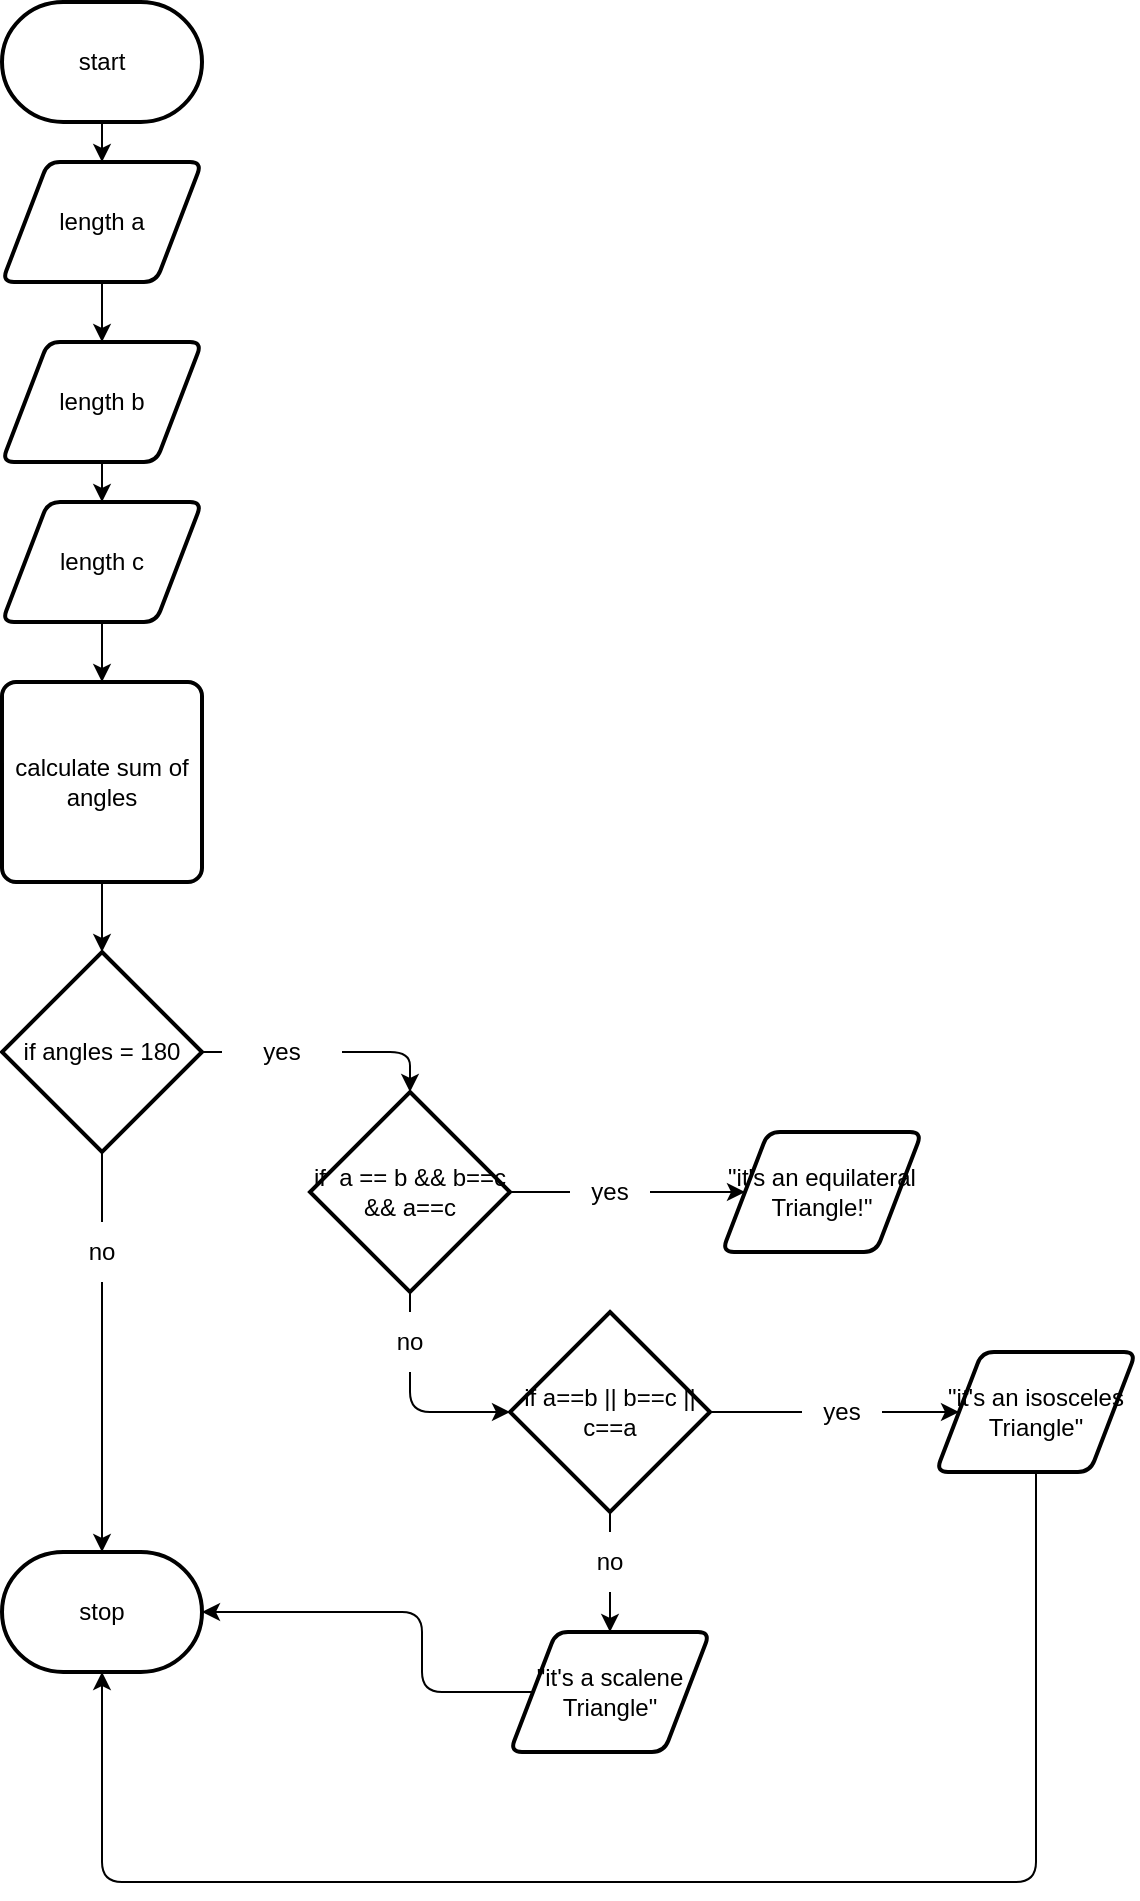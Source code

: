 <mxfile>
    <diagram id="unaX6EWB9vhSAovn8_0t" name="Page-1">
        <mxGraphModel dx="594" dy="561" grid="1" gridSize="10" guides="1" tooltips="1" connect="1" arrows="1" fold="1" page="1" pageScale="1" pageWidth="827" pageHeight="1169" math="0" shadow="0">
            <root>
                <mxCell id="0"/>
                <mxCell id="1" parent="0"/>
                <mxCell id="36" value="" style="edgeStyle=none;html=1;" edge="1" parent="1" source="2" target="34">
                    <mxGeometry relative="1" as="geometry"/>
                </mxCell>
                <mxCell id="2" value="start" style="strokeWidth=2;html=1;shape=mxgraph.flowchart.terminator;whiteSpace=wrap;" parent="1" vertex="1">
                    <mxGeometry x="260" y="130" width="100" height="60" as="geometry"/>
                </mxCell>
                <mxCell id="8" value="" style="edgeStyle=none;html=1;startArrow=none;" parent="1" source="23" target="7" edge="1">
                    <mxGeometry relative="1" as="geometry"/>
                </mxCell>
                <mxCell id="11" value="" style="edgeStyle=none;html=1;startArrow=none;" parent="1" source="21" target="10" edge="1">
                    <mxGeometry relative="1" as="geometry">
                        <Array as="points">
                            <mxPoint x="464" y="655"/>
                        </Array>
                    </mxGeometry>
                </mxCell>
                <mxCell id="3" value="if angles = 180" style="strokeWidth=2;html=1;shape=mxgraph.flowchart.decision;whiteSpace=wrap;" parent="1" vertex="1">
                    <mxGeometry x="260" y="605" width="100" height="100" as="geometry"/>
                </mxCell>
                <mxCell id="40" value="" style="edgeStyle=none;html=1;" edge="1" parent="1" source="4" target="39">
                    <mxGeometry relative="1" as="geometry"/>
                </mxCell>
                <mxCell id="4" value="length c" style="shape=parallelogram;html=1;strokeWidth=2;perimeter=parallelogramPerimeter;whiteSpace=wrap;rounded=1;arcSize=12;size=0.23;" parent="1" vertex="1">
                    <mxGeometry x="260" y="380" width="100" height="60" as="geometry"/>
                </mxCell>
                <mxCell id="7" value="stop" style="strokeWidth=2;html=1;shape=mxgraph.flowchart.terminator;whiteSpace=wrap;" parent="1" vertex="1">
                    <mxGeometry x="260" y="905" width="100" height="60" as="geometry"/>
                </mxCell>
                <mxCell id="13" value="" style="edgeStyle=none;html=1;startArrow=none;" parent="1" source="24" target="12" edge="1">
                    <mxGeometry relative="1" as="geometry"/>
                </mxCell>
                <mxCell id="15" value="" style="edgeStyle=none;html=1;startArrow=none;" parent="1" source="26" target="14" edge="1">
                    <mxGeometry relative="1" as="geometry">
                        <Array as="points">
                            <mxPoint x="464" y="835"/>
                        </Array>
                    </mxGeometry>
                </mxCell>
                <mxCell id="10" value="if&amp;nbsp; a == b &amp;amp;&amp;amp; b==c &amp;amp;&amp;amp; a==c" style="strokeWidth=2;html=1;shape=mxgraph.flowchart.decision;whiteSpace=wrap;" parent="1" vertex="1">
                    <mxGeometry x="414" y="675" width="100" height="100" as="geometry"/>
                </mxCell>
                <mxCell id="12" value="&quot;it's an equilateral Triangle!&quot;" style="shape=parallelogram;html=1;strokeWidth=2;perimeter=parallelogramPerimeter;whiteSpace=wrap;rounded=1;arcSize=12;size=0.23;" parent="1" vertex="1">
                    <mxGeometry x="620" y="695" width="100" height="60" as="geometry"/>
                </mxCell>
                <mxCell id="17" value="" style="edgeStyle=none;html=1;startArrow=none;" parent="1" source="29" edge="1">
                    <mxGeometry relative="1" as="geometry">
                        <mxPoint x="738.5" y="835" as="targetPoint"/>
                    </mxGeometry>
                </mxCell>
                <mxCell id="19" value="" style="edgeStyle=none;html=1;startArrow=none;" parent="1" source="31" target="18" edge="1">
                    <mxGeometry relative="1" as="geometry"/>
                </mxCell>
                <mxCell id="14" value="if a==b || b==c || c==a" style="strokeWidth=2;html=1;shape=mxgraph.flowchart.decision;whiteSpace=wrap;" parent="1" vertex="1">
                    <mxGeometry x="514" y="785" width="100" height="100" as="geometry"/>
                </mxCell>
                <mxCell id="42" style="edgeStyle=none;html=1;entryX=0.5;entryY=1;entryDx=0;entryDy=0;entryPerimeter=0;" edge="1" parent="1" source="16" target="7">
                    <mxGeometry relative="1" as="geometry">
                        <Array as="points">
                            <mxPoint x="777" y="1070"/>
                            <mxPoint x="310" y="1070"/>
                        </Array>
                    </mxGeometry>
                </mxCell>
                <mxCell id="16" value="&quot;it's an isosceles Triangle&quot;" style="shape=parallelogram;html=1;strokeWidth=2;perimeter=parallelogramPerimeter;whiteSpace=wrap;rounded=1;arcSize=12;size=0.23;" parent="1" vertex="1">
                    <mxGeometry x="727" y="805" width="100" height="60" as="geometry"/>
                </mxCell>
                <mxCell id="20" style="edgeStyle=none;html=1;entryX=1;entryY=0.5;entryDx=0;entryDy=0;entryPerimeter=0;" parent="1" source="18" target="7" edge="1">
                    <mxGeometry relative="1" as="geometry">
                        <Array as="points">
                            <mxPoint x="470" y="975"/>
                            <mxPoint x="470" y="935"/>
                        </Array>
                    </mxGeometry>
                </mxCell>
                <mxCell id="18" value="&quot;it's a scalene Triangle&quot;" style="shape=parallelogram;html=1;strokeWidth=2;perimeter=parallelogramPerimeter;whiteSpace=wrap;rounded=1;arcSize=12;size=0.23;" parent="1" vertex="1">
                    <mxGeometry x="514" y="945" width="100" height="60" as="geometry"/>
                </mxCell>
                <mxCell id="21" value="yes" style="text;html=1;strokeColor=none;fillColor=none;align=center;verticalAlign=middle;whiteSpace=wrap;rounded=0;" parent="1" vertex="1">
                    <mxGeometry x="370" y="640" width="60" height="30" as="geometry"/>
                </mxCell>
                <mxCell id="22" value="" style="edgeStyle=none;html=1;endArrow=none;" parent="1" target="21" edge="1">
                    <mxGeometry relative="1" as="geometry">
                        <mxPoint x="360" y="655" as="sourcePoint"/>
                        <mxPoint x="464" y="675" as="targetPoint"/>
                        <Array as="points"/>
                    </mxGeometry>
                </mxCell>
                <mxCell id="24" value="yes" style="text;html=1;strokeColor=none;fillColor=none;align=center;verticalAlign=middle;whiteSpace=wrap;rounded=0;" parent="1" vertex="1">
                    <mxGeometry x="544" y="710" width="40" height="30" as="geometry"/>
                </mxCell>
                <mxCell id="25" value="" style="edgeStyle=none;html=1;endArrow=none;" parent="1" source="10" target="24" edge="1">
                    <mxGeometry relative="1" as="geometry">
                        <mxPoint x="514" y="725" as="sourcePoint"/>
                        <mxPoint x="591.5" y="725" as="targetPoint"/>
                    </mxGeometry>
                </mxCell>
                <mxCell id="26" value="no" style="text;html=1;strokeColor=none;fillColor=none;align=center;verticalAlign=middle;whiteSpace=wrap;rounded=0;" parent="1" vertex="1">
                    <mxGeometry x="449" y="785" width="30" height="30" as="geometry"/>
                </mxCell>
                <mxCell id="28" value="" style="edgeStyle=none;html=1;endArrow=none;" parent="1" source="10" target="26" edge="1">
                    <mxGeometry relative="1" as="geometry">
                        <mxPoint x="464" y="775" as="sourcePoint"/>
                        <mxPoint x="514" y="835" as="targetPoint"/>
                        <Array as="points"/>
                    </mxGeometry>
                </mxCell>
                <mxCell id="29" value="yes" style="text;html=1;strokeColor=none;fillColor=none;align=center;verticalAlign=middle;whiteSpace=wrap;rounded=0;" parent="1" vertex="1">
                    <mxGeometry x="660" y="820" width="40" height="30" as="geometry"/>
                </mxCell>
                <mxCell id="30" value="" style="edgeStyle=none;html=1;endArrow=none;" parent="1" source="14" target="29" edge="1">
                    <mxGeometry relative="1" as="geometry">
                        <mxPoint x="614" y="833.984" as="sourcePoint"/>
                        <mxPoint x="771.198" y="830.789" as="targetPoint"/>
                    </mxGeometry>
                </mxCell>
                <mxCell id="31" value="no" style="text;html=1;strokeColor=none;fillColor=none;align=center;verticalAlign=middle;whiteSpace=wrap;rounded=0;" parent="1" vertex="1">
                    <mxGeometry x="551" y="895" width="26" height="30" as="geometry"/>
                </mxCell>
                <mxCell id="32" value="" style="edgeStyle=none;html=1;endArrow=none;" parent="1" source="14" target="31" edge="1">
                    <mxGeometry relative="1" as="geometry">
                        <mxPoint x="564" y="885" as="sourcePoint"/>
                        <mxPoint x="564" y="945" as="targetPoint"/>
                    </mxGeometry>
                </mxCell>
                <mxCell id="23" value="no" style="text;html=1;strokeColor=none;fillColor=none;align=center;verticalAlign=middle;whiteSpace=wrap;rounded=0;" parent="1" vertex="1">
                    <mxGeometry x="280" y="740" width="60" height="30" as="geometry"/>
                </mxCell>
                <mxCell id="33" value="" style="edgeStyle=none;html=1;endArrow=none;" parent="1" source="3" target="23" edge="1">
                    <mxGeometry relative="1" as="geometry">
                        <mxPoint x="310" y="705" as="sourcePoint"/>
                        <mxPoint x="310" y="905" as="targetPoint"/>
                    </mxGeometry>
                </mxCell>
                <mxCell id="37" value="" style="edgeStyle=none;html=1;" edge="1" parent="1" source="34" target="35">
                    <mxGeometry relative="1" as="geometry"/>
                </mxCell>
                <mxCell id="34" value="length a" style="shape=parallelogram;html=1;strokeWidth=2;perimeter=parallelogramPerimeter;whiteSpace=wrap;rounded=1;arcSize=12;size=0.23;" vertex="1" parent="1">
                    <mxGeometry x="260" y="210" width="100" height="60" as="geometry"/>
                </mxCell>
                <mxCell id="38" value="" style="edgeStyle=none;html=1;" edge="1" parent="1" source="35" target="4">
                    <mxGeometry relative="1" as="geometry"/>
                </mxCell>
                <mxCell id="35" value="length b" style="shape=parallelogram;html=1;strokeWidth=2;perimeter=parallelogramPerimeter;whiteSpace=wrap;rounded=1;arcSize=12;size=0.23;" vertex="1" parent="1">
                    <mxGeometry x="260" y="300" width="100" height="60" as="geometry"/>
                </mxCell>
                <mxCell id="41" value="" style="edgeStyle=none;html=1;" edge="1" parent="1" source="39" target="3">
                    <mxGeometry relative="1" as="geometry"/>
                </mxCell>
                <mxCell id="39" value="calculate sum of angles" style="rounded=1;whiteSpace=wrap;html=1;absoluteArcSize=1;arcSize=14;strokeWidth=2;" vertex="1" parent="1">
                    <mxGeometry x="260" y="470" width="100" height="100" as="geometry"/>
                </mxCell>
            </root>
        </mxGraphModel>
    </diagram>
</mxfile>